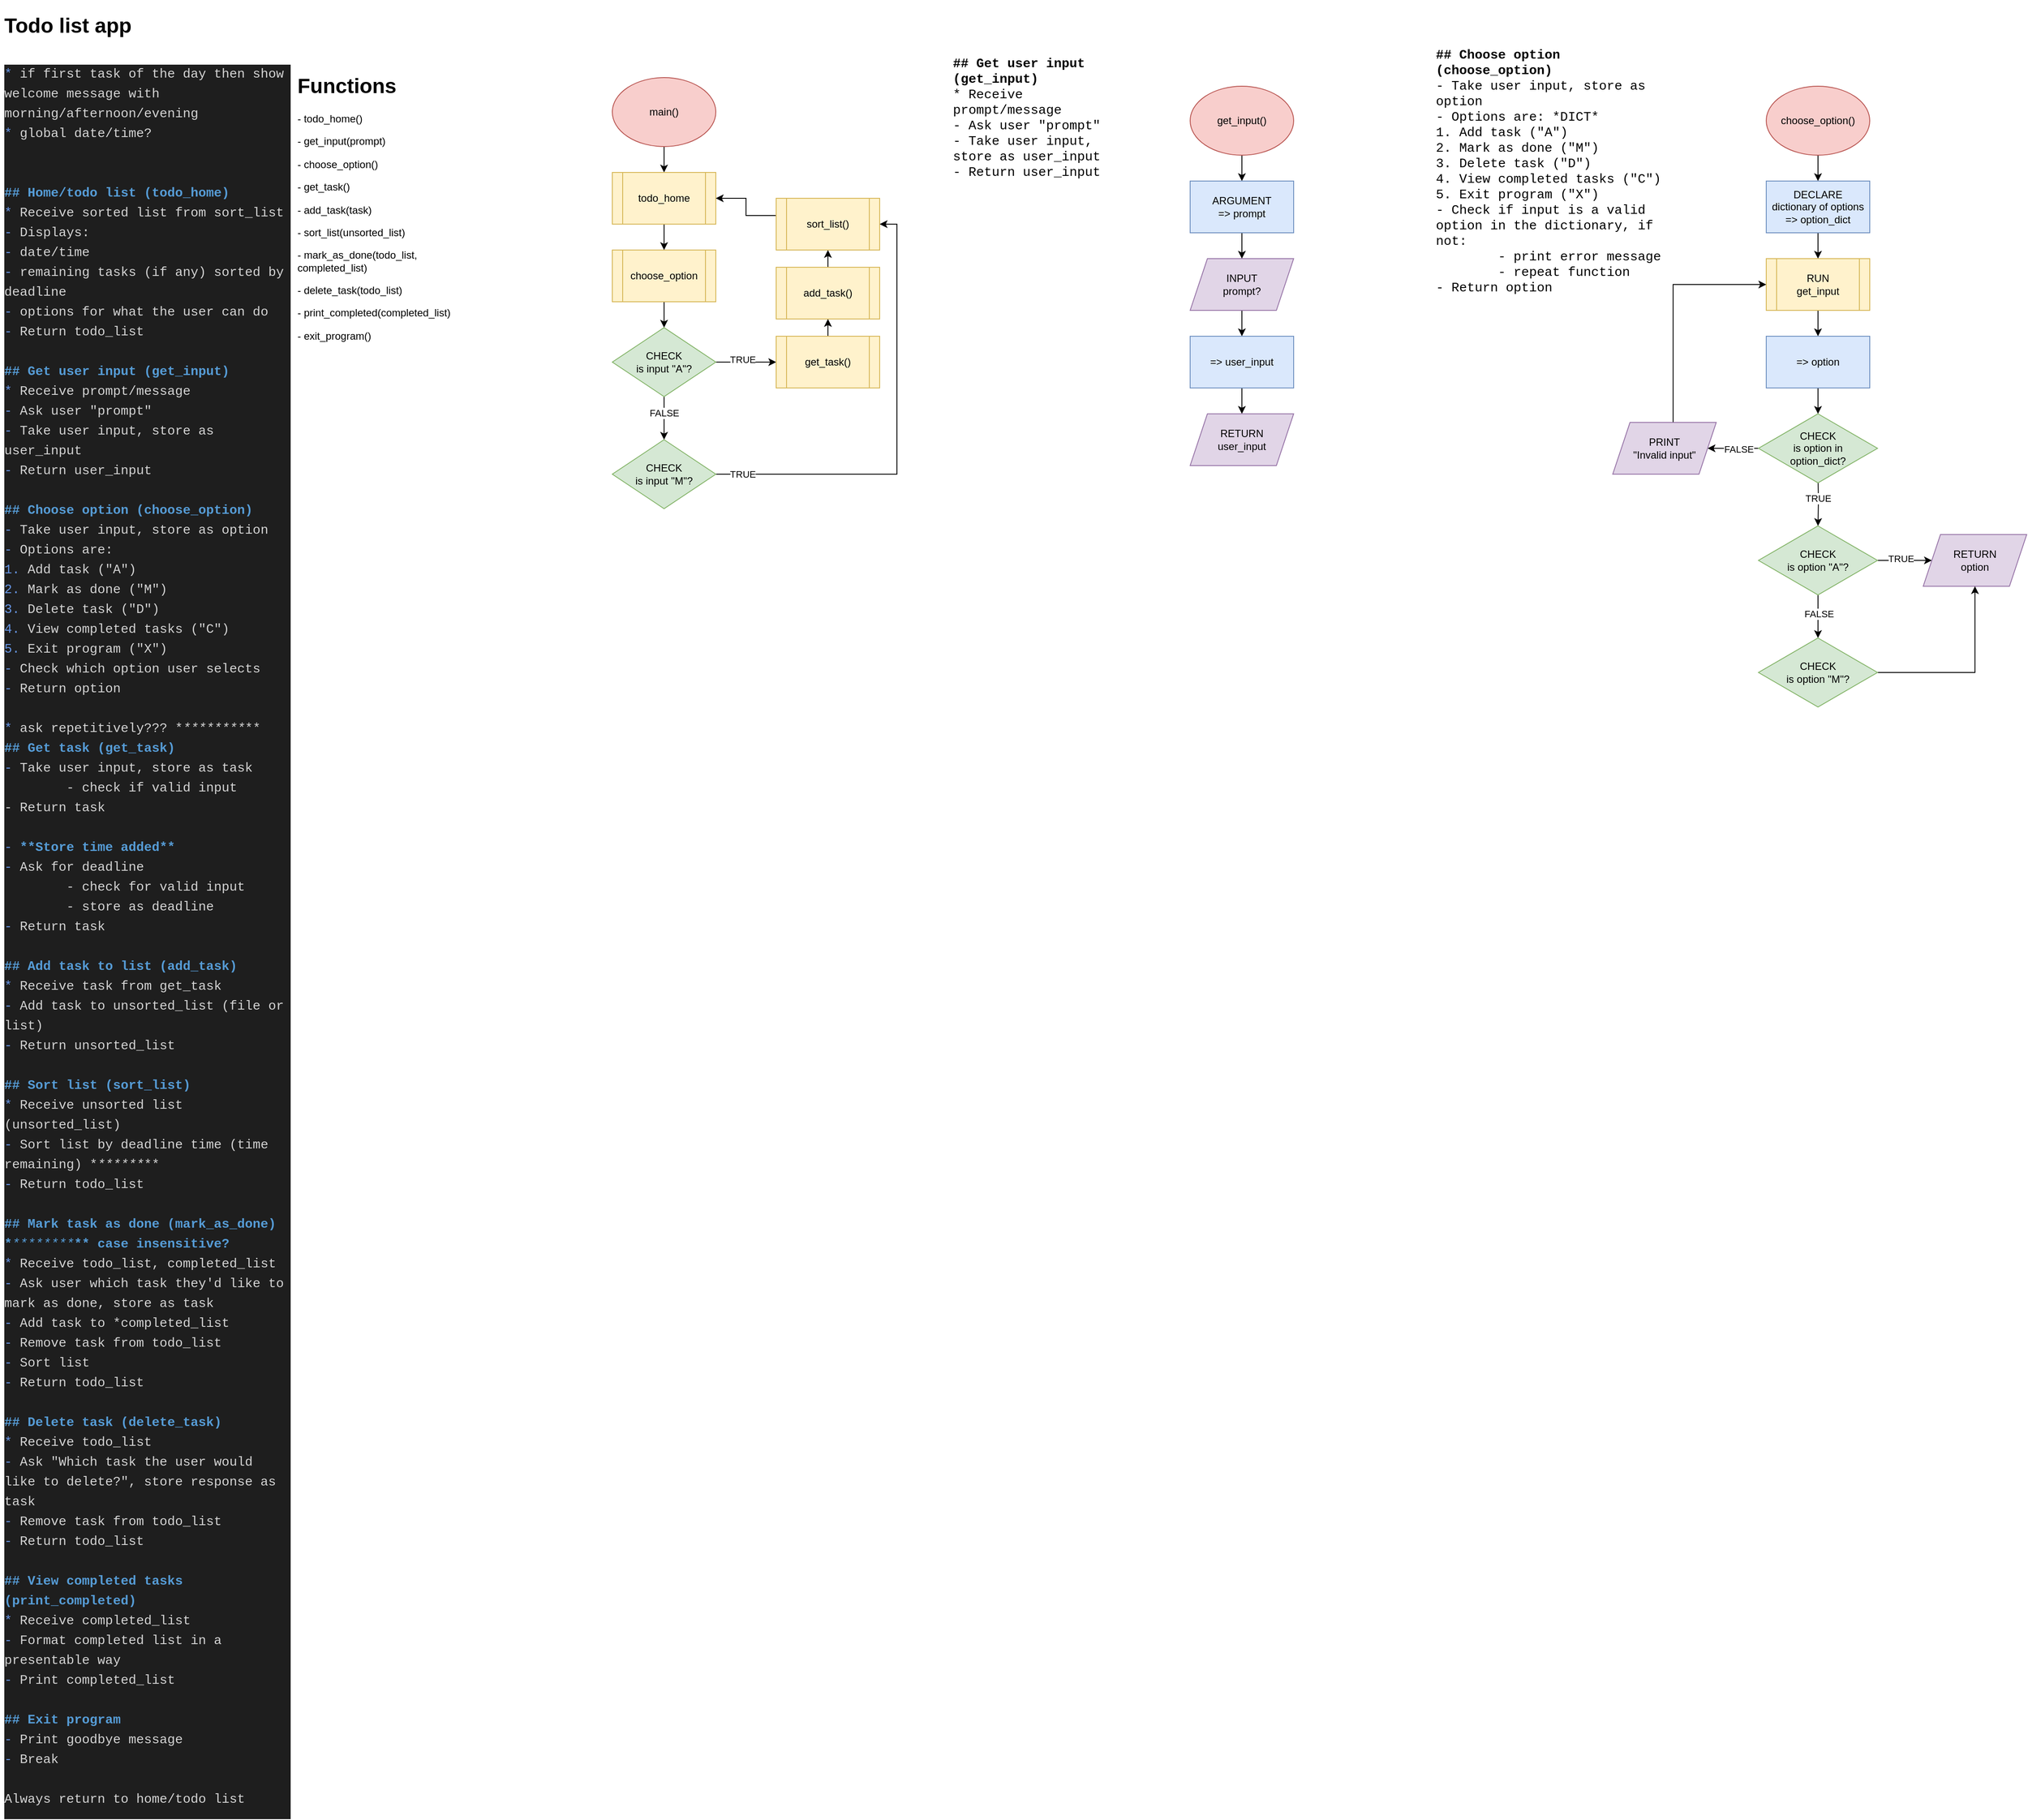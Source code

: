 <mxfile version="19.0.3" type="device"><diagram id="rKh5Dptz9xbxb2ssqwDk" name="Page-1"><mxGraphModel dx="1198" dy="1704" grid="1" gridSize="10" guides="1" tooltips="1" connect="1" arrows="1" fold="1" page="1" pageScale="1" pageWidth="827" pageHeight="1169" math="0" shadow="0"><root><mxCell id="0"/><mxCell id="1" parent="0"/><mxCell id="ehe5Sm8vD9EuaE62V5g2-1" value="&lt;h1&gt;Todo list app&lt;/h1&gt;&lt;div&gt;&lt;br&gt;&lt;/div&gt;&lt;div style=&quot;color: rgb(212, 212, 212); background-color: rgb(30, 30, 30); font-family: Menlo, Monaco, &amp;quot;Courier New&amp;quot;, monospace; font-size: 15px; line-height: 23px;&quot;&gt;&lt;div&gt;&lt;span style=&quot;color: #6796e6;&quot;&gt;*&lt;/span&gt; if first task of the day then show welcome message with morning/afternoon/evening&lt;/div&gt;&lt;div&gt;&lt;span style=&quot;color: #6796e6;&quot;&gt;*&lt;/span&gt; global date/time?&lt;/div&gt;&lt;br&gt;&lt;br&gt;&lt;div&gt;&lt;span style=&quot;color: #569cd6;font-weight: bold;&quot;&gt;## Home/todo list (todo_home)&lt;/span&gt;&lt;/div&gt;&lt;div&gt;&lt;span style=&quot;color: #6796e6;&quot;&gt;*&lt;/span&gt; Receive sorted list from sort_list&lt;/div&gt;&lt;div&gt;&lt;span style=&quot;color: #6796e6;&quot;&gt;-&lt;/span&gt; Displays:&lt;/div&gt;&lt;div&gt;    &lt;span style=&quot;color: #6796e6;&quot;&gt;-&lt;/span&gt; date/time&lt;/div&gt;&lt;div&gt;    &lt;span style=&quot;color: #6796e6;&quot;&gt;-&lt;/span&gt; remaining tasks (if any) sorted by deadline&lt;/div&gt;&lt;div&gt;    &lt;span style=&quot;color: #6796e6;&quot;&gt;-&lt;/span&gt; options for what the user can do&lt;/div&gt;&lt;div&gt;&lt;span style=&quot;color: #6796e6;&quot;&gt;-&lt;/span&gt; Return todo_list&lt;/div&gt;&lt;br&gt;&lt;div&gt;&lt;span style=&quot;color: #569cd6;font-weight: bold;&quot;&gt;## Get user input (get_input)&lt;/span&gt;&lt;/div&gt;&lt;div&gt;&lt;span style=&quot;color: #6796e6;&quot;&gt;*&lt;/span&gt; Receive prompt/message&lt;/div&gt;&lt;div&gt;&lt;span style=&quot;color: #6796e6;&quot;&gt;-&lt;/span&gt; Ask user &quot;prompt&quot;&lt;/div&gt;&lt;div&gt;&lt;span style=&quot;color: #6796e6;&quot;&gt;-&lt;/span&gt; Take user input, store as user_input&lt;/div&gt;&lt;div&gt;&lt;span style=&quot;color: #6796e6;&quot;&gt;-&lt;/span&gt; Return user_input&lt;/div&gt;&lt;br&gt;&lt;div&gt;&lt;span style=&quot;color: #569cd6;font-weight: bold;&quot;&gt;## Choose option (choose_option)&lt;/span&gt;&lt;/div&gt;&lt;div&gt;&lt;span style=&quot;color: #6796e6;&quot;&gt;-&lt;/span&gt; Take user input, store as option&lt;/div&gt;&lt;div&gt;&lt;span style=&quot;color: #6796e6;&quot;&gt;-&lt;/span&gt; Options are:&lt;/div&gt;&lt;div&gt;    &lt;span style=&quot;color: #6796e6;&quot;&gt;1.&lt;/span&gt; Add task (&quot;A&quot;)&lt;/div&gt;&lt;div&gt;    &lt;span style=&quot;color: #6796e6;&quot;&gt;2.&lt;/span&gt; Mark as done (&quot;M&quot;)&lt;/div&gt;&lt;div&gt;    &lt;span style=&quot;color: #6796e6;&quot;&gt;3.&lt;/span&gt; Delete task (&quot;D&quot;)&lt;/div&gt;&lt;div&gt;    &lt;span style=&quot;color: #6796e6;&quot;&gt;4.&lt;/span&gt; View completed tasks (&quot;C&quot;)&lt;/div&gt;&lt;div&gt;    &lt;span style=&quot;color: #6796e6;&quot;&gt;5.&lt;/span&gt; Exit program (&quot;X&quot;)&lt;/div&gt;&lt;div&gt;&lt;span style=&quot;color: #6796e6;&quot;&gt;-&lt;/span&gt; Check which option user selects&lt;/div&gt;&lt;div&gt;&lt;span style=&quot;color: #6796e6;&quot;&gt;-&lt;/span&gt; Return option&lt;/div&gt;&lt;br&gt;&lt;div&gt;&lt;span style=&quot;color: #6796e6;&quot;&gt;*&lt;/span&gt; ask repetitively??? *&lt;span style=&quot;font-style: italic;&quot;&gt;********&lt;/span&gt;**&lt;/div&gt;&lt;div&gt;&lt;span style=&quot;color: #569cd6;font-weight: bold;&quot;&gt;## Get task (get_task)&lt;/span&gt;&lt;/div&gt;&lt;div&gt;&lt;span style=&quot;color: #6796e6;&quot;&gt;-&lt;/span&gt; Take user input, store as task&lt;/div&gt;&lt;div&gt;&lt;span style=&quot;white-space: pre;&quot;&gt;&#9;&lt;/span&gt;- check if valid input&lt;br&gt;&lt;/div&gt;&lt;div&gt;- Return task&lt;/div&gt;&lt;div&gt;&lt;br&gt;&lt;/div&gt;&lt;div&gt;&lt;span style=&quot;color: #6796e6;&quot;&gt;-&lt;/span&gt; &lt;span style=&quot;color: #569cd6;font-weight: bold;&quot;&gt;**Store time added**&lt;/span&gt;&lt;/div&gt;&lt;div&gt;&lt;span style=&quot;color: #6796e6;&quot;&gt;-&lt;/span&gt; Ask for deadline&lt;/div&gt;&lt;div&gt;&lt;span style=&quot;white-space: pre;&quot;&gt;&#9;&lt;/span&gt;- check for valid input&lt;/div&gt;&lt;div&gt;&lt;span style=&quot;white-space: pre;&quot;&gt;&#9;&lt;/span&gt;- store as deadline&lt;/div&gt;&lt;div&gt;&lt;span style=&quot;color: #6796e6;&quot;&gt;-&lt;/span&gt; Return task&lt;/div&gt;&lt;br&gt;&lt;div&gt;&lt;span style=&quot;color: #569cd6;font-weight: bold;&quot;&gt;## Add task to list (add_task)&lt;/span&gt;&lt;/div&gt;&lt;div&gt;&lt;span style=&quot;color: #6796e6;&quot;&gt;*&lt;/span&gt; Receive task from get_task&lt;/div&gt;&lt;div&gt;&lt;span style=&quot;color: #6796e6;&quot;&gt;-&lt;/span&gt; Add task to unsorted_list (file or list)&lt;/div&gt;&lt;div&gt;&lt;span style=&quot;color: #6796e6;&quot;&gt;-&lt;/span&gt; Return unsorted_list&lt;/div&gt;&lt;br&gt;&lt;div&gt;&lt;span style=&quot;color: #569cd6;font-weight: bold;&quot;&gt;## Sort list (sort_list)&lt;/span&gt;&lt;/div&gt;&lt;div&gt;&lt;span style=&quot;color: #6796e6;&quot;&gt;*&lt;/span&gt; Receive unsorted list (unsorted_list)&lt;/div&gt;&lt;div&gt;&lt;span style=&quot;color: #6796e6;&quot;&gt;-&lt;/span&gt; Sort list by deadline time (time remaining) *&lt;span style=&quot;font-style: italic;&quot;&gt;******&lt;/span&gt;**&lt;/div&gt;&lt;div&gt;&lt;span style=&quot;color: #6796e6;&quot;&gt;-&lt;/span&gt; Return todo_list&lt;/div&gt;&lt;br&gt;&lt;div&gt;&lt;span style=&quot;color: #569cd6;font-weight: bold;&quot;&gt;## Mark task as done (mark_as_done) *&lt;/span&gt;&lt;span style=&quot;color: #569cd6;font-style: italic;&quot;&gt;********&lt;/span&gt;&lt;span style=&quot;color: #569cd6;font-weight: bold;&quot;&gt;** case insensitive?&lt;/span&gt;&lt;/div&gt;&lt;div&gt;&lt;span style=&quot;color: #6796e6;&quot;&gt;*&lt;/span&gt; Receive todo_list, completed_list&lt;/div&gt;&lt;div&gt;&lt;span style=&quot;color: #6796e6;&quot;&gt;-&lt;/span&gt; Ask user which task they'd like to mark as done, store as task&lt;/div&gt;&lt;div&gt;&lt;span style=&quot;color: #6796e6;&quot;&gt;-&lt;/span&gt; Add task to *completed_list&lt;/div&gt;&lt;div&gt;&lt;span style=&quot;color: #6796e6;&quot;&gt;-&lt;/span&gt; Remove task from todo_list&lt;/div&gt;&lt;div&gt;&lt;span style=&quot;color: #6796e6;&quot;&gt;-&lt;/span&gt; Sort list&lt;/div&gt;&lt;div&gt;&lt;span style=&quot;color: #6796e6;&quot;&gt;-&lt;/span&gt; Return todo_list&lt;/div&gt;&lt;br&gt;&lt;div&gt;&lt;span style=&quot;color: #569cd6;font-weight: bold;&quot;&gt;## Delete task (delete_task)&lt;/span&gt;&lt;/div&gt;&lt;div&gt;&lt;span style=&quot;color: #6796e6;&quot;&gt;*&lt;/span&gt; Receive todo_list&lt;/div&gt;&lt;div&gt;&lt;span style=&quot;color: #6796e6;&quot;&gt;-&lt;/span&gt; Ask &quot;Which task the user would like to delete?&quot;, store response as task&lt;/div&gt;&lt;div&gt;&lt;span style=&quot;color: #6796e6;&quot;&gt;-&lt;/span&gt; Remove task from todo_list&lt;/div&gt;&lt;div&gt;&lt;span style=&quot;color: #6796e6;&quot;&gt;-&lt;/span&gt; Return todo_list&lt;/div&gt;&lt;br&gt;&lt;div&gt;&lt;span style=&quot;color: #569cd6;font-weight: bold;&quot;&gt;## View completed tasks (print_completed)&lt;/span&gt;&lt;/div&gt;&lt;div&gt;&lt;span style=&quot;color: #6796e6;&quot;&gt;*&lt;/span&gt; Receive completed_list&lt;/div&gt;&lt;div&gt;&lt;span style=&quot;color: #6796e6;&quot;&gt;-&lt;/span&gt; Format completed list in a presentable way&lt;/div&gt;&lt;div&gt;&lt;span style=&quot;color: #6796e6;&quot;&gt;-&lt;/span&gt; Print completed_list&lt;/div&gt;&lt;br&gt;&lt;div&gt;&lt;span style=&quot;color: #569cd6;font-weight: bold;&quot;&gt;## Exit program&lt;/span&gt;&lt;/div&gt;&lt;div&gt;&lt;span style=&quot;color: #6796e6;&quot;&gt;-&lt;/span&gt; Print goodbye message&lt;/div&gt;&lt;div&gt;&lt;span style=&quot;color: #6796e6;&quot;&gt;-&lt;/span&gt; Break&lt;/div&gt;&lt;br&gt;&lt;div&gt;Always return to home/todo list&lt;/div&gt;&lt;br&gt;&lt;br&gt;&lt;/div&gt;" style="text;html=1;strokeColor=none;fillColor=none;spacing=5;spacingTop=-20;whiteSpace=wrap;overflow=hidden;rounded=0;" vertex="1" parent="1"><mxGeometry x="20" y="20" width="340" height="2100" as="geometry"/></mxCell><mxCell id="ehe5Sm8vD9EuaE62V5g2-2" value="&lt;h1&gt;Functions&lt;/h1&gt;&lt;p&gt;- todo_home()&lt;/p&gt;&lt;p&gt;- get_input(prompt)&lt;/p&gt;&lt;p&gt;- choose_option()&lt;/p&gt;&lt;p&gt;- get_task()&lt;/p&gt;&lt;p&gt;- add_task(task)&lt;/p&gt;&lt;p&gt;- sort_list(unsorted_list)&lt;/p&gt;&lt;p&gt;- mark_as_done(todo_list, completed_list)&lt;/p&gt;&lt;p&gt;- delete_task(todo_list)&lt;/p&gt;&lt;p&gt;- print_completed(completed_list)&lt;/p&gt;&lt;p&gt;- exit_program()&lt;/p&gt;&lt;p&gt;&lt;br&gt;&lt;/p&gt;&lt;p&gt;&lt;br&gt;&lt;/p&gt;" style="text;html=1;strokeColor=none;fillColor=none;spacing=5;spacingTop=-20;whiteSpace=wrap;overflow=hidden;rounded=0;" vertex="1" parent="1"><mxGeometry x="360" y="90" width="210" height="370" as="geometry"/></mxCell><mxCell id="ehe5Sm8vD9EuaE62V5g2-5" style="edgeStyle=orthogonalEdgeStyle;rounded=0;orthogonalLoop=1;jettySize=auto;html=1;entryX=0.5;entryY=0;entryDx=0;entryDy=0;" edge="1" parent="1" source="ehe5Sm8vD9EuaE62V5g2-3" target="ehe5Sm8vD9EuaE62V5g2-12"><mxGeometry relative="1" as="geometry"><mxPoint x="790" y="250" as="targetPoint"/></mxGeometry></mxCell><mxCell id="ehe5Sm8vD9EuaE62V5g2-3" value="main()" style="ellipse;whiteSpace=wrap;html=1;fillColor=#f8cecc;strokeColor=#b85450;" vertex="1" parent="1"><mxGeometry x="730" y="100" width="120" height="80" as="geometry"/></mxCell><mxCell id="ehe5Sm8vD9EuaE62V5g2-11" style="edgeStyle=orthogonalEdgeStyle;rounded=0;orthogonalLoop=1;jettySize=auto;html=1;entryX=0.5;entryY=0;entryDx=0;entryDy=0;" edge="1" parent="1" source="ehe5Sm8vD9EuaE62V5g2-6" target="ehe5Sm8vD9EuaE62V5g2-7"><mxGeometry relative="1" as="geometry"/></mxCell><mxCell id="ehe5Sm8vD9EuaE62V5g2-6" value="choose_option" style="shape=process;whiteSpace=wrap;html=1;backgroundOutline=1;fillColor=#fff2cc;strokeColor=#d6b656;" vertex="1" parent="1"><mxGeometry x="730" y="300" width="120" height="60" as="geometry"/></mxCell><mxCell id="ehe5Sm8vD9EuaE62V5g2-16" value="" style="edgeStyle=orthogonalEdgeStyle;rounded=0;orthogonalLoop=1;jettySize=auto;html=1;" edge="1" parent="1" source="ehe5Sm8vD9EuaE62V5g2-7" target="ehe5Sm8vD9EuaE62V5g2-15"><mxGeometry relative="1" as="geometry"/></mxCell><mxCell id="ehe5Sm8vD9EuaE62V5g2-17" value="TRUE" style="edgeLabel;html=1;align=center;verticalAlign=middle;resizable=0;points=[];" vertex="1" connectable="0" parent="ehe5Sm8vD9EuaE62V5g2-16"><mxGeometry x="-0.129" y="3" relative="1" as="geometry"><mxPoint as="offset"/></mxGeometry></mxCell><mxCell id="ehe5Sm8vD9EuaE62V5g2-24" value="" style="edgeStyle=orthogonalEdgeStyle;rounded=0;orthogonalLoop=1;jettySize=auto;html=1;" edge="1" parent="1" source="ehe5Sm8vD9EuaE62V5g2-7" target="ehe5Sm8vD9EuaE62V5g2-23"><mxGeometry relative="1" as="geometry"/></mxCell><mxCell id="ehe5Sm8vD9EuaE62V5g2-25" value="FALSE" style="edgeLabel;html=1;align=center;verticalAlign=middle;resizable=0;points=[];" vertex="1" connectable="0" parent="ehe5Sm8vD9EuaE62V5g2-24"><mxGeometry x="-0.269" y="1" relative="1" as="geometry"><mxPoint x="-1" as="offset"/></mxGeometry></mxCell><mxCell id="ehe5Sm8vD9EuaE62V5g2-7" value="CHECK&lt;br&gt;is input &quot;A&quot;?" style="rhombus;whiteSpace=wrap;html=1;fillColor=#d5e8d4;strokeColor=#82b366;" vertex="1" parent="1"><mxGeometry x="730" y="390" width="120" height="80" as="geometry"/></mxCell><mxCell id="ehe5Sm8vD9EuaE62V5g2-13" style="edgeStyle=orthogonalEdgeStyle;rounded=0;orthogonalLoop=1;jettySize=auto;html=1;entryX=0.5;entryY=0;entryDx=0;entryDy=0;" edge="1" parent="1" source="ehe5Sm8vD9EuaE62V5g2-12" target="ehe5Sm8vD9EuaE62V5g2-6"><mxGeometry relative="1" as="geometry"/></mxCell><mxCell id="ehe5Sm8vD9EuaE62V5g2-12" value="todo_home" style="shape=process;whiteSpace=wrap;html=1;backgroundOutline=1;fillColor=#fff2cc;strokeColor=#d6b656;" vertex="1" parent="1"><mxGeometry x="730" y="210" width="120" height="60" as="geometry"/></mxCell><mxCell id="ehe5Sm8vD9EuaE62V5g2-19" value="" style="edgeStyle=orthogonalEdgeStyle;rounded=0;orthogonalLoop=1;jettySize=auto;html=1;" edge="1" parent="1" source="ehe5Sm8vD9EuaE62V5g2-15" target="ehe5Sm8vD9EuaE62V5g2-18"><mxGeometry relative="1" as="geometry"/></mxCell><mxCell id="ehe5Sm8vD9EuaE62V5g2-15" value="get_task()" style="shape=process;whiteSpace=wrap;html=1;backgroundOutline=1;fillColor=#fff2cc;strokeColor=#d6b656;" vertex="1" parent="1"><mxGeometry x="920" y="400" width="120" height="60" as="geometry"/></mxCell><mxCell id="ehe5Sm8vD9EuaE62V5g2-21" value="" style="edgeStyle=orthogonalEdgeStyle;rounded=0;orthogonalLoop=1;jettySize=auto;html=1;" edge="1" parent="1" source="ehe5Sm8vD9EuaE62V5g2-18" target="ehe5Sm8vD9EuaE62V5g2-20"><mxGeometry relative="1" as="geometry"/></mxCell><mxCell id="ehe5Sm8vD9EuaE62V5g2-18" value="add_task()" style="shape=process;whiteSpace=wrap;html=1;backgroundOutline=1;fillColor=#fff2cc;strokeColor=#d6b656;" vertex="1" parent="1"><mxGeometry x="920" y="320" width="120" height="60" as="geometry"/></mxCell><mxCell id="ehe5Sm8vD9EuaE62V5g2-22" style="edgeStyle=orthogonalEdgeStyle;rounded=0;orthogonalLoop=1;jettySize=auto;html=1;entryX=1;entryY=0.5;entryDx=0;entryDy=0;" edge="1" parent="1" source="ehe5Sm8vD9EuaE62V5g2-20" target="ehe5Sm8vD9EuaE62V5g2-12"><mxGeometry relative="1" as="geometry"><Array as="points"><mxPoint x="885" y="260"/><mxPoint x="885" y="240"/></Array></mxGeometry></mxCell><mxCell id="ehe5Sm8vD9EuaE62V5g2-20" value="sort_list()" style="shape=process;whiteSpace=wrap;html=1;backgroundOutline=1;fillColor=#fff2cc;strokeColor=#d6b656;" vertex="1" parent="1"><mxGeometry x="920" y="240" width="120" height="60" as="geometry"/></mxCell><mxCell id="ehe5Sm8vD9EuaE62V5g2-26" style="edgeStyle=orthogonalEdgeStyle;rounded=0;orthogonalLoop=1;jettySize=auto;html=1;entryX=1;entryY=0.5;entryDx=0;entryDy=0;" edge="1" parent="1" source="ehe5Sm8vD9EuaE62V5g2-23" target="ehe5Sm8vD9EuaE62V5g2-20"><mxGeometry relative="1" as="geometry"/></mxCell><mxCell id="ehe5Sm8vD9EuaE62V5g2-27" value="TRUE" style="edgeLabel;html=1;align=center;verticalAlign=middle;resizable=0;points=[];" vertex="1" connectable="0" parent="ehe5Sm8vD9EuaE62V5g2-26"><mxGeometry x="-0.91" y="-1" relative="1" as="geometry"><mxPoint x="7" y="-1" as="offset"/></mxGeometry></mxCell><mxCell id="ehe5Sm8vD9EuaE62V5g2-23" value="CHECK&lt;br&gt;is input &quot;M&quot;?" style="rhombus;whiteSpace=wrap;html=1;fillColor=#d5e8d4;strokeColor=#82b366;" vertex="1" parent="1"><mxGeometry x="730" y="520" width="120" height="80" as="geometry"/></mxCell><mxCell id="ehe5Sm8vD9EuaE62V5g2-34" value="" style="edgeStyle=orthogonalEdgeStyle;rounded=0;orthogonalLoop=1;jettySize=auto;html=1;fontColor=#000000;" edge="1" parent="1" source="ehe5Sm8vD9EuaE62V5g2-28" target="ehe5Sm8vD9EuaE62V5g2-33"><mxGeometry relative="1" as="geometry"/></mxCell><mxCell id="ehe5Sm8vD9EuaE62V5g2-28" value="get_input()" style="ellipse;whiteSpace=wrap;html=1;fillColor=#f8cecc;strokeColor=#b85450;" vertex="1" parent="1"><mxGeometry x="1400" y="110" width="120" height="80" as="geometry"/></mxCell><mxCell id="ehe5Sm8vD9EuaE62V5g2-29" value="&lt;h1&gt;&lt;div style=&quot;font-family: Menlo, Monaco, &amp;quot;Courier New&amp;quot;, monospace; font-size: 15px; font-weight: 400;&quot;&gt;&lt;span style=&quot;font-weight: bold;&quot;&gt;## Get user input (get_input)&lt;/span&gt;&lt;/div&gt;&lt;div style=&quot;font-family: Menlo, Monaco, &amp;quot;Courier New&amp;quot;, monospace; font-size: 15px; font-weight: 400;&quot;&gt;*&amp;nbsp;Receive prompt/message&lt;/div&gt;&lt;div style=&quot;font-family: Menlo, Monaco, &amp;quot;Courier New&amp;quot;, monospace; font-size: 15px; font-weight: 400;&quot;&gt;-&amp;nbsp;Ask user &quot;prompt&quot;&lt;/div&gt;&lt;div style=&quot;font-family: Menlo, Monaco, &amp;quot;Courier New&amp;quot;, monospace; font-size: 15px; font-weight: 400;&quot;&gt;-&amp;nbsp;Take user input, store as user_input&lt;/div&gt;&lt;div style=&quot;font-family: Menlo, Monaco, &amp;quot;Courier New&amp;quot;, monospace; font-size: 15px; font-weight: 400;&quot;&gt;-&amp;nbsp;Return user_input&lt;/div&gt;&lt;/h1&gt;" style="text;html=1;strokeColor=none;fillColor=none;spacing=5;spacingTop=-20;whiteSpace=wrap;overflow=hidden;rounded=0;" vertex="1" parent="1"><mxGeometry x="1120" y="70" width="200" height="160" as="geometry"/></mxCell><mxCell id="ehe5Sm8vD9EuaE62V5g2-36" value="" style="edgeStyle=orthogonalEdgeStyle;rounded=0;orthogonalLoop=1;jettySize=auto;html=1;fontColor=#000000;" edge="1" parent="1" source="ehe5Sm8vD9EuaE62V5g2-33" target="ehe5Sm8vD9EuaE62V5g2-35"><mxGeometry relative="1" as="geometry"/></mxCell><mxCell id="ehe5Sm8vD9EuaE62V5g2-33" value="ARGUMENT&lt;br&gt;=&amp;gt; prompt" style="whiteSpace=wrap;html=1;fillColor=#dae8fc;strokeColor=#6c8ebf;" vertex="1" parent="1"><mxGeometry x="1400" y="220" width="120" height="60" as="geometry"/></mxCell><mxCell id="ehe5Sm8vD9EuaE62V5g2-38" value="" style="edgeStyle=orthogonalEdgeStyle;rounded=0;orthogonalLoop=1;jettySize=auto;html=1;fontColor=#000000;" edge="1" parent="1" source="ehe5Sm8vD9EuaE62V5g2-35" target="ehe5Sm8vD9EuaE62V5g2-37"><mxGeometry relative="1" as="geometry"/></mxCell><mxCell id="ehe5Sm8vD9EuaE62V5g2-35" value="INPUT&lt;br&gt;prompt?" style="shape=parallelogram;perimeter=parallelogramPerimeter;whiteSpace=wrap;html=1;fixedSize=1;fillColor=#e1d5e7;strokeColor=#9673a6;" vertex="1" parent="1"><mxGeometry x="1400" y="310" width="120" height="60" as="geometry"/></mxCell><mxCell id="ehe5Sm8vD9EuaE62V5g2-40" style="edgeStyle=orthogonalEdgeStyle;rounded=0;orthogonalLoop=1;jettySize=auto;html=1;fontColor=#000000;" edge="1" parent="1" source="ehe5Sm8vD9EuaE62V5g2-37" target="ehe5Sm8vD9EuaE62V5g2-39"><mxGeometry relative="1" as="geometry"/></mxCell><mxCell id="ehe5Sm8vD9EuaE62V5g2-37" value="=&amp;gt; user_input" style="rounded=0;whiteSpace=wrap;html=1;fillColor=#dae8fc;strokeColor=#6c8ebf;" vertex="1" parent="1"><mxGeometry x="1400" y="400" width="120" height="60" as="geometry"/></mxCell><mxCell id="ehe5Sm8vD9EuaE62V5g2-39" value="RETURN&lt;br&gt;user_input" style="shape=parallelogram;perimeter=parallelogramPerimeter;whiteSpace=wrap;html=1;fixedSize=1;fillColor=#e1d5e7;strokeColor=#9673a6;" vertex="1" parent="1"><mxGeometry x="1400" y="490" width="120" height="60" as="geometry"/></mxCell><mxCell id="ehe5Sm8vD9EuaE62V5g2-45" style="edgeStyle=orthogonalEdgeStyle;rounded=0;orthogonalLoop=1;jettySize=auto;html=1;entryX=0.5;entryY=0;entryDx=0;entryDy=0;fontColor=#000000;" edge="1" parent="1" target="ehe5Sm8vD9EuaE62V5g2-44"><mxGeometry relative="1" as="geometry"><mxPoint x="2128" y="280" as="sourcePoint"/></mxGeometry></mxCell><mxCell id="ehe5Sm8vD9EuaE62V5g2-68" style="edgeStyle=orthogonalEdgeStyle;rounded=0;orthogonalLoop=1;jettySize=auto;html=1;exitX=0.5;exitY=1;exitDx=0;exitDy=0;fontColor=#000000;" edge="1" parent="1" source="ehe5Sm8vD9EuaE62V5g2-41" target="ehe5Sm8vD9EuaE62V5g2-58"><mxGeometry relative="1" as="geometry"/></mxCell><mxCell id="ehe5Sm8vD9EuaE62V5g2-41" value="choose_option()" style="ellipse;whiteSpace=wrap;html=1;fillColor=#f8cecc;strokeColor=#b85450;" vertex="1" parent="1"><mxGeometry x="2068" y="110" width="120" height="80" as="geometry"/></mxCell><mxCell id="ehe5Sm8vD9EuaE62V5g2-42" value="&lt;h1&gt;&lt;div style=&quot;font-family: Menlo, Monaco, &amp;quot;Courier New&amp;quot;, monospace; font-size: 15px; font-weight: 400;&quot;&gt;&lt;div style=&quot;&quot;&gt;&lt;span style=&quot;font-weight: bold;&quot;&gt;## Choose option (choose_option)&lt;/span&gt;&lt;/div&gt;&lt;div style=&quot;&quot;&gt;-&amp;nbsp;Take user input, store as option&lt;/div&gt;&lt;div style=&quot;&quot;&gt;-&amp;nbsp;Options are: *DICT*&lt;/div&gt;&lt;div style=&quot;&quot;&gt;1.&amp;nbsp;Add task (&quot;A&quot;)&lt;/div&gt;&lt;div style=&quot;&quot;&gt;2.&amp;nbsp;Mark as done (&quot;M&quot;)&lt;/div&gt;&lt;div style=&quot;&quot;&gt;3.&amp;nbsp;Delete task (&quot;D&quot;)&lt;/div&gt;&lt;div style=&quot;&quot;&gt;4.&amp;nbsp;View completed tasks (&quot;C&quot;)&lt;/div&gt;&lt;div style=&quot;&quot;&gt;5.&amp;nbsp;Exit program (&quot;X&quot;)&lt;/div&gt;&lt;div style=&quot;&quot;&gt;-&amp;nbsp;Check if input is a&lt;span style=&quot;background-color: initial;&quot;&gt;&amp;nbsp;valid option in the dictionary, if not:&lt;/span&gt;&lt;/div&gt;&lt;div style=&quot;&quot;&gt;&lt;span style=&quot;white-space: pre;&quot;&gt;&#9;&lt;/span&gt;- print error message&lt;br&gt;&lt;/div&gt;&lt;div style=&quot;&quot;&gt;&lt;span style=&quot;white-space: pre;&quot;&gt;&#9;&lt;/span&gt;- repeat function&lt;br&gt;&lt;/div&gt;&lt;div style=&quot;&quot;&gt;-&amp;nbsp;Return option&lt;/div&gt;&lt;/div&gt;&lt;/h1&gt;" style="text;html=1;strokeColor=none;fillColor=none;spacing=5;spacingTop=-20;whiteSpace=wrap;overflow=hidden;rounded=0;" vertex="1" parent="1"><mxGeometry x="1680" y="60" width="270" height="360" as="geometry"/></mxCell><mxCell id="ehe5Sm8vD9EuaE62V5g2-57" style="edgeStyle=orthogonalEdgeStyle;rounded=0;orthogonalLoop=1;jettySize=auto;html=1;fontColor=#000000;" edge="1" parent="1" source="ehe5Sm8vD9EuaE62V5g2-44" target="ehe5Sm8vD9EuaE62V5g2-56"><mxGeometry relative="1" as="geometry"/></mxCell><mxCell id="ehe5Sm8vD9EuaE62V5g2-44" value="RUN&lt;br&gt;get_input" style="shape=process;whiteSpace=wrap;html=1;backgroundOutline=1;fillColor=#fff2cc;strokeColor=#d6b656;" vertex="1" parent="1"><mxGeometry x="2068" y="310" width="120" height="60" as="geometry"/></mxCell><mxCell id="ehe5Sm8vD9EuaE62V5g2-51" value="" style="edgeStyle=orthogonalEdgeStyle;rounded=0;orthogonalLoop=1;jettySize=auto;html=1;fontColor=#000000;" edge="1" parent="1" source="ehe5Sm8vD9EuaE62V5g2-47" target="ehe5Sm8vD9EuaE62V5g2-50"><mxGeometry relative="1" as="geometry"/></mxCell><mxCell id="ehe5Sm8vD9EuaE62V5g2-52" value="TRUE" style="edgeLabel;html=1;align=center;verticalAlign=middle;resizable=0;points=[];fontColor=#000000;" vertex="1" connectable="0" parent="ehe5Sm8vD9EuaE62V5g2-51"><mxGeometry x="-0.164" y="2" relative="1" as="geometry"><mxPoint as="offset"/></mxGeometry></mxCell><mxCell id="ehe5Sm8vD9EuaE62V5g2-54" value="" style="edgeStyle=orthogonalEdgeStyle;rounded=0;orthogonalLoop=1;jettySize=auto;html=1;fontColor=#000000;" edge="1" parent="1" source="ehe5Sm8vD9EuaE62V5g2-47" target="ehe5Sm8vD9EuaE62V5g2-53"><mxGeometry relative="1" as="geometry"/></mxCell><mxCell id="ehe5Sm8vD9EuaE62V5g2-55" value="FALSE" style="edgeLabel;html=1;align=center;verticalAlign=middle;resizable=0;points=[];fontColor=#000000;" vertex="1" connectable="0" parent="ehe5Sm8vD9EuaE62V5g2-54"><mxGeometry x="-0.116" y="1" relative="1" as="geometry"><mxPoint as="offset"/></mxGeometry></mxCell><mxCell id="ehe5Sm8vD9EuaE62V5g2-47" value="CHECK&lt;br&gt;is option &quot;A&quot;?" style="rhombus;whiteSpace=wrap;html=1;fillColor=#d5e8d4;strokeColor=#82b366;" vertex="1" parent="1"><mxGeometry x="2059" y="620" width="138" height="80" as="geometry"/></mxCell><mxCell id="ehe5Sm8vD9EuaE62V5g2-50" value="RETURN&lt;br&gt;option" style="shape=parallelogram;perimeter=parallelogramPerimeter;whiteSpace=wrap;html=1;fixedSize=1;fillColor=#e1d5e7;strokeColor=#9673a6;" vertex="1" parent="1"><mxGeometry x="2250" y="630" width="120" height="60" as="geometry"/></mxCell><mxCell id="ehe5Sm8vD9EuaE62V5g2-67" style="edgeStyle=orthogonalEdgeStyle;rounded=0;orthogonalLoop=1;jettySize=auto;html=1;entryX=0.5;entryY=1;entryDx=0;entryDy=0;fontColor=#000000;" edge="1" parent="1" source="ehe5Sm8vD9EuaE62V5g2-53" target="ehe5Sm8vD9EuaE62V5g2-50"><mxGeometry relative="1" as="geometry"/></mxCell><mxCell id="ehe5Sm8vD9EuaE62V5g2-53" value="CHECK&lt;br&gt;is option &quot;M&quot;?" style="rhombus;whiteSpace=wrap;html=1;fillColor=#d5e8d4;strokeColor=#82b366;" vertex="1" parent="1"><mxGeometry x="2059" y="750" width="138" height="80" as="geometry"/></mxCell><mxCell id="ehe5Sm8vD9EuaE62V5g2-60" style="edgeStyle=orthogonalEdgeStyle;rounded=0;orthogonalLoop=1;jettySize=auto;html=1;fontColor=#000000;" edge="1" parent="1" source="ehe5Sm8vD9EuaE62V5g2-56" target="ehe5Sm8vD9EuaE62V5g2-59"><mxGeometry relative="1" as="geometry"/></mxCell><mxCell id="ehe5Sm8vD9EuaE62V5g2-56" value="=&amp;gt; option" style="rounded=0;whiteSpace=wrap;html=1;fillColor=#dae8fc;strokeColor=#6c8ebf;" vertex="1" parent="1"><mxGeometry x="2068" y="400" width="120" height="60" as="geometry"/></mxCell><mxCell id="ehe5Sm8vD9EuaE62V5g2-58" value="DECLARE&lt;br&gt;dictionary of options&lt;br&gt;=&amp;gt; option_dict" style="rounded=0;whiteSpace=wrap;html=1;fillColor=#dae8fc;strokeColor=#6c8ebf;" vertex="1" parent="1"><mxGeometry x="2068" y="220" width="120" height="60" as="geometry"/></mxCell><mxCell id="ehe5Sm8vD9EuaE62V5g2-61" style="edgeStyle=orthogonalEdgeStyle;rounded=0;orthogonalLoop=1;jettySize=auto;html=1;entryX=0.5;entryY=0;entryDx=0;entryDy=0;fontColor=#000000;" edge="1" parent="1" target="ehe5Sm8vD9EuaE62V5g2-47"><mxGeometry relative="1" as="geometry"><mxPoint x="2128" y="560" as="sourcePoint"/></mxGeometry></mxCell><mxCell id="ehe5Sm8vD9EuaE62V5g2-62" value="TRUE" style="edgeLabel;html=1;align=center;verticalAlign=middle;resizable=0;points=[];fontColor=#000000;" vertex="1" connectable="0" parent="ehe5Sm8vD9EuaE62V5g2-61"><mxGeometry x="-0.073" y="-1" relative="1" as="geometry"><mxPoint as="offset"/></mxGeometry></mxCell><mxCell id="ehe5Sm8vD9EuaE62V5g2-64" value="" style="edgeStyle=orthogonalEdgeStyle;rounded=0;orthogonalLoop=1;jettySize=auto;html=1;fontColor=#000000;" edge="1" parent="1" source="ehe5Sm8vD9EuaE62V5g2-59" target="ehe5Sm8vD9EuaE62V5g2-63"><mxGeometry relative="1" as="geometry"/></mxCell><mxCell id="ehe5Sm8vD9EuaE62V5g2-65" value="FALSE" style="edgeLabel;html=1;align=center;verticalAlign=middle;resizable=0;points=[];fontColor=#000000;" vertex="1" connectable="0" parent="ehe5Sm8vD9EuaE62V5g2-64"><mxGeometry x="-0.211" y="1" relative="1" as="geometry"><mxPoint as="offset"/></mxGeometry></mxCell><mxCell id="ehe5Sm8vD9EuaE62V5g2-59" value="CHECK&lt;br&gt;is option in &lt;br&gt;option_dict?" style="rhombus;whiteSpace=wrap;html=1;fillColor=#d5e8d4;strokeColor=#82b366;" vertex="1" parent="1"><mxGeometry x="2059" y="490" width="138" height="80" as="geometry"/></mxCell><mxCell id="ehe5Sm8vD9EuaE62V5g2-66" style="edgeStyle=orthogonalEdgeStyle;rounded=0;orthogonalLoop=1;jettySize=auto;html=1;entryX=0;entryY=0.5;entryDx=0;entryDy=0;fontColor=#000000;" edge="1" parent="1" source="ehe5Sm8vD9EuaE62V5g2-63" target="ehe5Sm8vD9EuaE62V5g2-44"><mxGeometry relative="1" as="geometry"><Array as="points"><mxPoint x="1960" y="340"/></Array></mxGeometry></mxCell><mxCell id="ehe5Sm8vD9EuaE62V5g2-63" value="PRINT&lt;br&gt;&quot;Invalid input&quot;" style="shape=parallelogram;perimeter=parallelogramPerimeter;whiteSpace=wrap;html=1;fixedSize=1;fillColor=#e1d5e7;strokeColor=#9673a6;" vertex="1" parent="1"><mxGeometry x="1890" y="500" width="120" height="60" as="geometry"/></mxCell></root></mxGraphModel></diagram></mxfile>